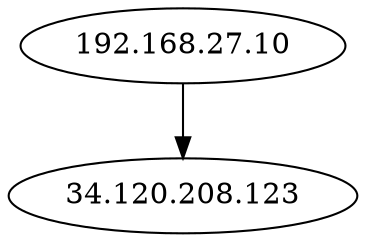 digraph NWTraffic_update {
  "192.168.27.10" [degree=88, in_degree=0, out_degree=88, activity_score=1.00, total_connections=88];
  "34.120.208.123" [degree=2, in_degree=2, out_degree=0, activity_score=0.19, total_connections=2];
  "192.168.27.10" -> "34.120.208.123" [protocol_UNKNOWN=0.00,protocol_TCP=1.00,protocol_UDP=0.00,protocol_ICMP=0.00,timestamp_sin=0.79,timestamp_cos=-0.62,src_port_type=0.50,dst_port_type=0.00,conn_state_successful=1.00,conn_state_rejected_reset=0.00,conn_state_partial=0.00,conn_state_suspicious=0.00,conn_state_other=0.00,local_orig=1.00,local_resp=0.00,history_length=0.80,orig_bytes=0.80,resp_bytes=0.67,orig_pkts=0.36,resp_pkts=0.36,orig_ip_bytes=0.81,resp_ip_bytes=0.70,service_HTTP=0.00,service_FTP=0.00,service_SSH=0.00,service_DNS=0.00,service_UNKNOWN=1.00  ];
}
